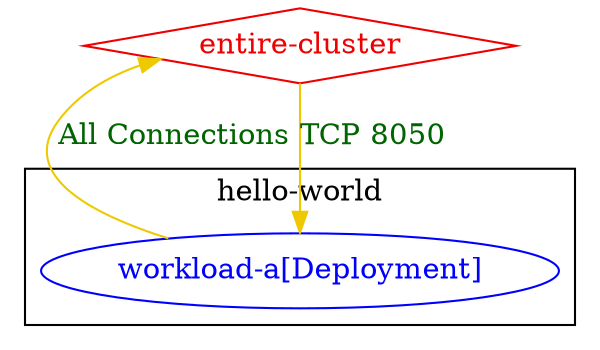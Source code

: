 digraph {
	subgraph "cluster_hello_world" {
		color="black"
		fontcolor="black"
		"hello-world/workload-a[Deployment]" [label="workload-a[Deployment]" color="blue" fontcolor="blue"]
		label="hello-world"
	}
	"entire-cluster" [label="entire-cluster" color="red2" fontcolor="red2" shape=diamond]
	"entire-cluster" -> "hello-world/workload-a[Deployment]" [label="TCP 8050" color="gold2" fontcolor="darkgreen" weight=1]
	"hello-world/workload-a[Deployment]" -> "entire-cluster" [label="All Connections" color="gold2" fontcolor="darkgreen" weight=0.5]
}